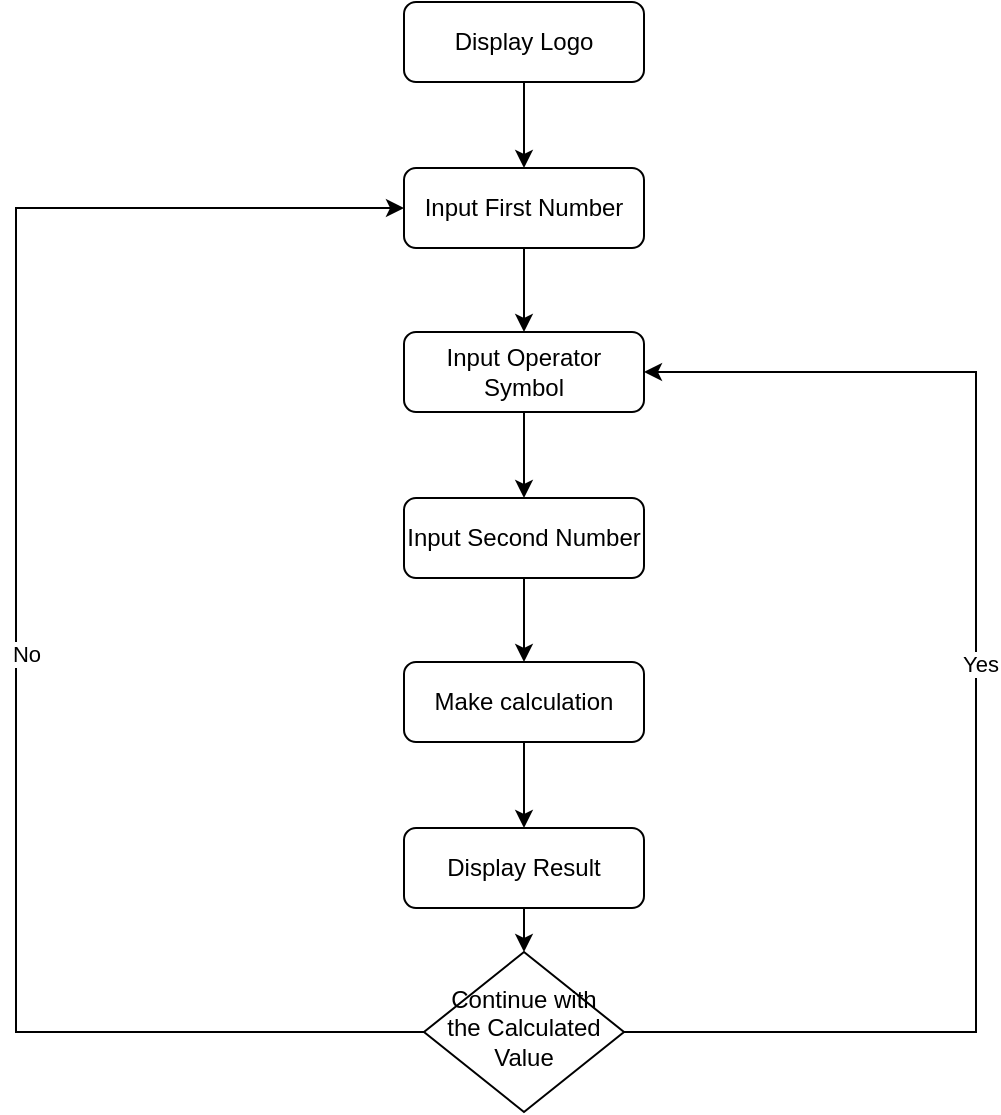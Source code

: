 <mxfile version="22.1.5" type="device">
  <diagram id="C5RBs43oDa-KdzZeNtuy" name="Page-1">
    <mxGraphModel dx="989" dy="523" grid="1" gridSize="10" guides="1" tooltips="1" connect="1" arrows="1" fold="1" page="1" pageScale="1" pageWidth="827" pageHeight="1169" math="0" shadow="0">
      <root>
        <mxCell id="WIyWlLk6GJQsqaUBKTNV-0" />
        <mxCell id="WIyWlLk6GJQsqaUBKTNV-1" parent="WIyWlLk6GJQsqaUBKTNV-0" />
        <mxCell id="Oi7LgbrdsREK6RAu3Jjd-8" style="edgeStyle=orthogonalEdgeStyle;rounded=0;orthogonalLoop=1;jettySize=auto;html=1;exitX=0.5;exitY=1;exitDx=0;exitDy=0;entryX=0.5;entryY=0;entryDx=0;entryDy=0;" edge="1" parent="WIyWlLk6GJQsqaUBKTNV-1" source="WIyWlLk6GJQsqaUBKTNV-3" target="Oi7LgbrdsREK6RAu3Jjd-0">
          <mxGeometry relative="1" as="geometry" />
        </mxCell>
        <mxCell id="WIyWlLk6GJQsqaUBKTNV-3" value="Display Logo" style="rounded=1;whiteSpace=wrap;html=1;fontSize=12;glass=0;strokeWidth=1;shadow=0;" parent="WIyWlLk6GJQsqaUBKTNV-1" vertex="1">
          <mxGeometry x="354" y="70" width="120" height="40" as="geometry" />
        </mxCell>
        <mxCell id="Oi7LgbrdsREK6RAu3Jjd-7" style="edgeStyle=orthogonalEdgeStyle;rounded=0;orthogonalLoop=1;jettySize=auto;html=1;exitX=0;exitY=0.5;exitDx=0;exitDy=0;entryX=0;entryY=0.5;entryDx=0;entryDy=0;" edge="1" parent="WIyWlLk6GJQsqaUBKTNV-1" source="WIyWlLk6GJQsqaUBKTNV-6" target="Oi7LgbrdsREK6RAu3Jjd-0">
          <mxGeometry relative="1" as="geometry">
            <Array as="points">
              <mxPoint x="160" y="585" />
              <mxPoint x="160" y="173" />
            </Array>
          </mxGeometry>
        </mxCell>
        <mxCell id="Oi7LgbrdsREK6RAu3Jjd-14" value="No" style="edgeLabel;html=1;align=center;verticalAlign=middle;resizable=0;points=[];" vertex="1" connectable="0" parent="Oi7LgbrdsREK6RAu3Jjd-7">
          <mxGeometry x="-0.03" y="-5" relative="1" as="geometry">
            <mxPoint as="offset" />
          </mxGeometry>
        </mxCell>
        <mxCell id="Oi7LgbrdsREK6RAu3Jjd-15" style="edgeStyle=orthogonalEdgeStyle;rounded=0;orthogonalLoop=1;jettySize=auto;html=1;exitX=1;exitY=0.5;exitDx=0;exitDy=0;entryX=1;entryY=0.5;entryDx=0;entryDy=0;" edge="1" parent="WIyWlLk6GJQsqaUBKTNV-1" source="WIyWlLk6GJQsqaUBKTNV-6" target="Oi7LgbrdsREK6RAu3Jjd-1">
          <mxGeometry relative="1" as="geometry">
            <Array as="points">
              <mxPoint x="640" y="585" />
              <mxPoint x="640" y="255" />
            </Array>
          </mxGeometry>
        </mxCell>
        <mxCell id="Oi7LgbrdsREK6RAu3Jjd-16" value="Yes" style="edgeLabel;html=1;align=center;verticalAlign=middle;resizable=0;points=[];" vertex="1" connectable="0" parent="Oi7LgbrdsREK6RAu3Jjd-15">
          <mxGeometry x="0.073" y="-2" relative="1" as="geometry">
            <mxPoint as="offset" />
          </mxGeometry>
        </mxCell>
        <mxCell id="WIyWlLk6GJQsqaUBKTNV-6" value="Continue with the Calculated Value" style="rhombus;whiteSpace=wrap;html=1;shadow=0;fontFamily=Helvetica;fontSize=12;align=center;strokeWidth=1;spacing=6;spacingTop=-4;" parent="WIyWlLk6GJQsqaUBKTNV-1" vertex="1">
          <mxGeometry x="364" y="545" width="100" height="80" as="geometry" />
        </mxCell>
        <mxCell id="Oi7LgbrdsREK6RAu3Jjd-9" style="edgeStyle=orthogonalEdgeStyle;rounded=0;orthogonalLoop=1;jettySize=auto;html=1;exitX=0.5;exitY=1;exitDx=0;exitDy=0;entryX=0.5;entryY=0;entryDx=0;entryDy=0;" edge="1" parent="WIyWlLk6GJQsqaUBKTNV-1" source="Oi7LgbrdsREK6RAu3Jjd-0" target="Oi7LgbrdsREK6RAu3Jjd-1">
          <mxGeometry relative="1" as="geometry" />
        </mxCell>
        <mxCell id="Oi7LgbrdsREK6RAu3Jjd-0" value="Input First Number" style="rounded=1;whiteSpace=wrap;html=1;fontSize=12;glass=0;strokeWidth=1;shadow=0;" vertex="1" parent="WIyWlLk6GJQsqaUBKTNV-1">
          <mxGeometry x="354" y="153" width="120" height="40" as="geometry" />
        </mxCell>
        <mxCell id="Oi7LgbrdsREK6RAu3Jjd-10" style="edgeStyle=orthogonalEdgeStyle;rounded=0;orthogonalLoop=1;jettySize=auto;html=1;exitX=0.5;exitY=1;exitDx=0;exitDy=0;entryX=0.5;entryY=0;entryDx=0;entryDy=0;" edge="1" parent="WIyWlLk6GJQsqaUBKTNV-1" source="Oi7LgbrdsREK6RAu3Jjd-1" target="Oi7LgbrdsREK6RAu3Jjd-2">
          <mxGeometry relative="1" as="geometry" />
        </mxCell>
        <mxCell id="Oi7LgbrdsREK6RAu3Jjd-1" value="Input Operator Symbol" style="rounded=1;whiteSpace=wrap;html=1;fontSize=12;glass=0;strokeWidth=1;shadow=0;" vertex="1" parent="WIyWlLk6GJQsqaUBKTNV-1">
          <mxGeometry x="354" y="235" width="120" height="40" as="geometry" />
        </mxCell>
        <mxCell id="Oi7LgbrdsREK6RAu3Jjd-11" style="edgeStyle=orthogonalEdgeStyle;rounded=0;orthogonalLoop=1;jettySize=auto;html=1;exitX=0.5;exitY=1;exitDx=0;exitDy=0;entryX=0.5;entryY=0;entryDx=0;entryDy=0;" edge="1" parent="WIyWlLk6GJQsqaUBKTNV-1" source="Oi7LgbrdsREK6RAu3Jjd-2" target="Oi7LgbrdsREK6RAu3Jjd-3">
          <mxGeometry relative="1" as="geometry" />
        </mxCell>
        <mxCell id="Oi7LgbrdsREK6RAu3Jjd-2" value="Input Second Number" style="rounded=1;whiteSpace=wrap;html=1;fontSize=12;glass=0;strokeWidth=1;shadow=0;" vertex="1" parent="WIyWlLk6GJQsqaUBKTNV-1">
          <mxGeometry x="354" y="318" width="120" height="40" as="geometry" />
        </mxCell>
        <mxCell id="Oi7LgbrdsREK6RAu3Jjd-12" style="edgeStyle=orthogonalEdgeStyle;rounded=0;orthogonalLoop=1;jettySize=auto;html=1;exitX=0.5;exitY=1;exitDx=0;exitDy=0;entryX=0.5;entryY=0;entryDx=0;entryDy=0;" edge="1" parent="WIyWlLk6GJQsqaUBKTNV-1" source="Oi7LgbrdsREK6RAu3Jjd-3" target="Oi7LgbrdsREK6RAu3Jjd-4">
          <mxGeometry relative="1" as="geometry" />
        </mxCell>
        <mxCell id="Oi7LgbrdsREK6RAu3Jjd-3" value="Make calculation" style="rounded=1;whiteSpace=wrap;html=1;fontSize=12;glass=0;strokeWidth=1;shadow=0;" vertex="1" parent="WIyWlLk6GJQsqaUBKTNV-1">
          <mxGeometry x="354" y="400" width="120" height="40" as="geometry" />
        </mxCell>
        <mxCell id="Oi7LgbrdsREK6RAu3Jjd-13" style="edgeStyle=orthogonalEdgeStyle;rounded=0;orthogonalLoop=1;jettySize=auto;html=1;exitX=0.5;exitY=1;exitDx=0;exitDy=0;entryX=0.5;entryY=0;entryDx=0;entryDy=0;" edge="1" parent="WIyWlLk6GJQsqaUBKTNV-1" source="Oi7LgbrdsREK6RAu3Jjd-4" target="WIyWlLk6GJQsqaUBKTNV-6">
          <mxGeometry relative="1" as="geometry" />
        </mxCell>
        <mxCell id="Oi7LgbrdsREK6RAu3Jjd-4" value="Display Result" style="rounded=1;whiteSpace=wrap;html=1;fontSize=12;glass=0;strokeWidth=1;shadow=0;" vertex="1" parent="WIyWlLk6GJQsqaUBKTNV-1">
          <mxGeometry x="354" y="483" width="120" height="40" as="geometry" />
        </mxCell>
      </root>
    </mxGraphModel>
  </diagram>
</mxfile>
